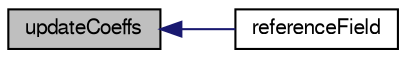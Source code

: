 digraph "updateCoeffs"
{
  bgcolor="transparent";
  edge [fontname="FreeSans",fontsize="10",labelfontname="FreeSans",labelfontsize="10"];
  node [fontname="FreeSans",fontsize="10",shape=record];
  rankdir="LR";
  Node243 [label="updateCoeffs",height=0.2,width=0.4,color="black", fillcolor="grey75", style="filled", fontcolor="black"];
  Node243 -> Node244 [dir="back",color="midnightblue",fontsize="10",style="solid",fontname="FreeSans"];
  Node244 [label="referenceField",height=0.2,width=0.4,color="black",URL="$a22298.html#a01bb586401d7efde920c949796ba9ea4",tooltip="Return reference to the reference field to allow adjustment. "];
}
